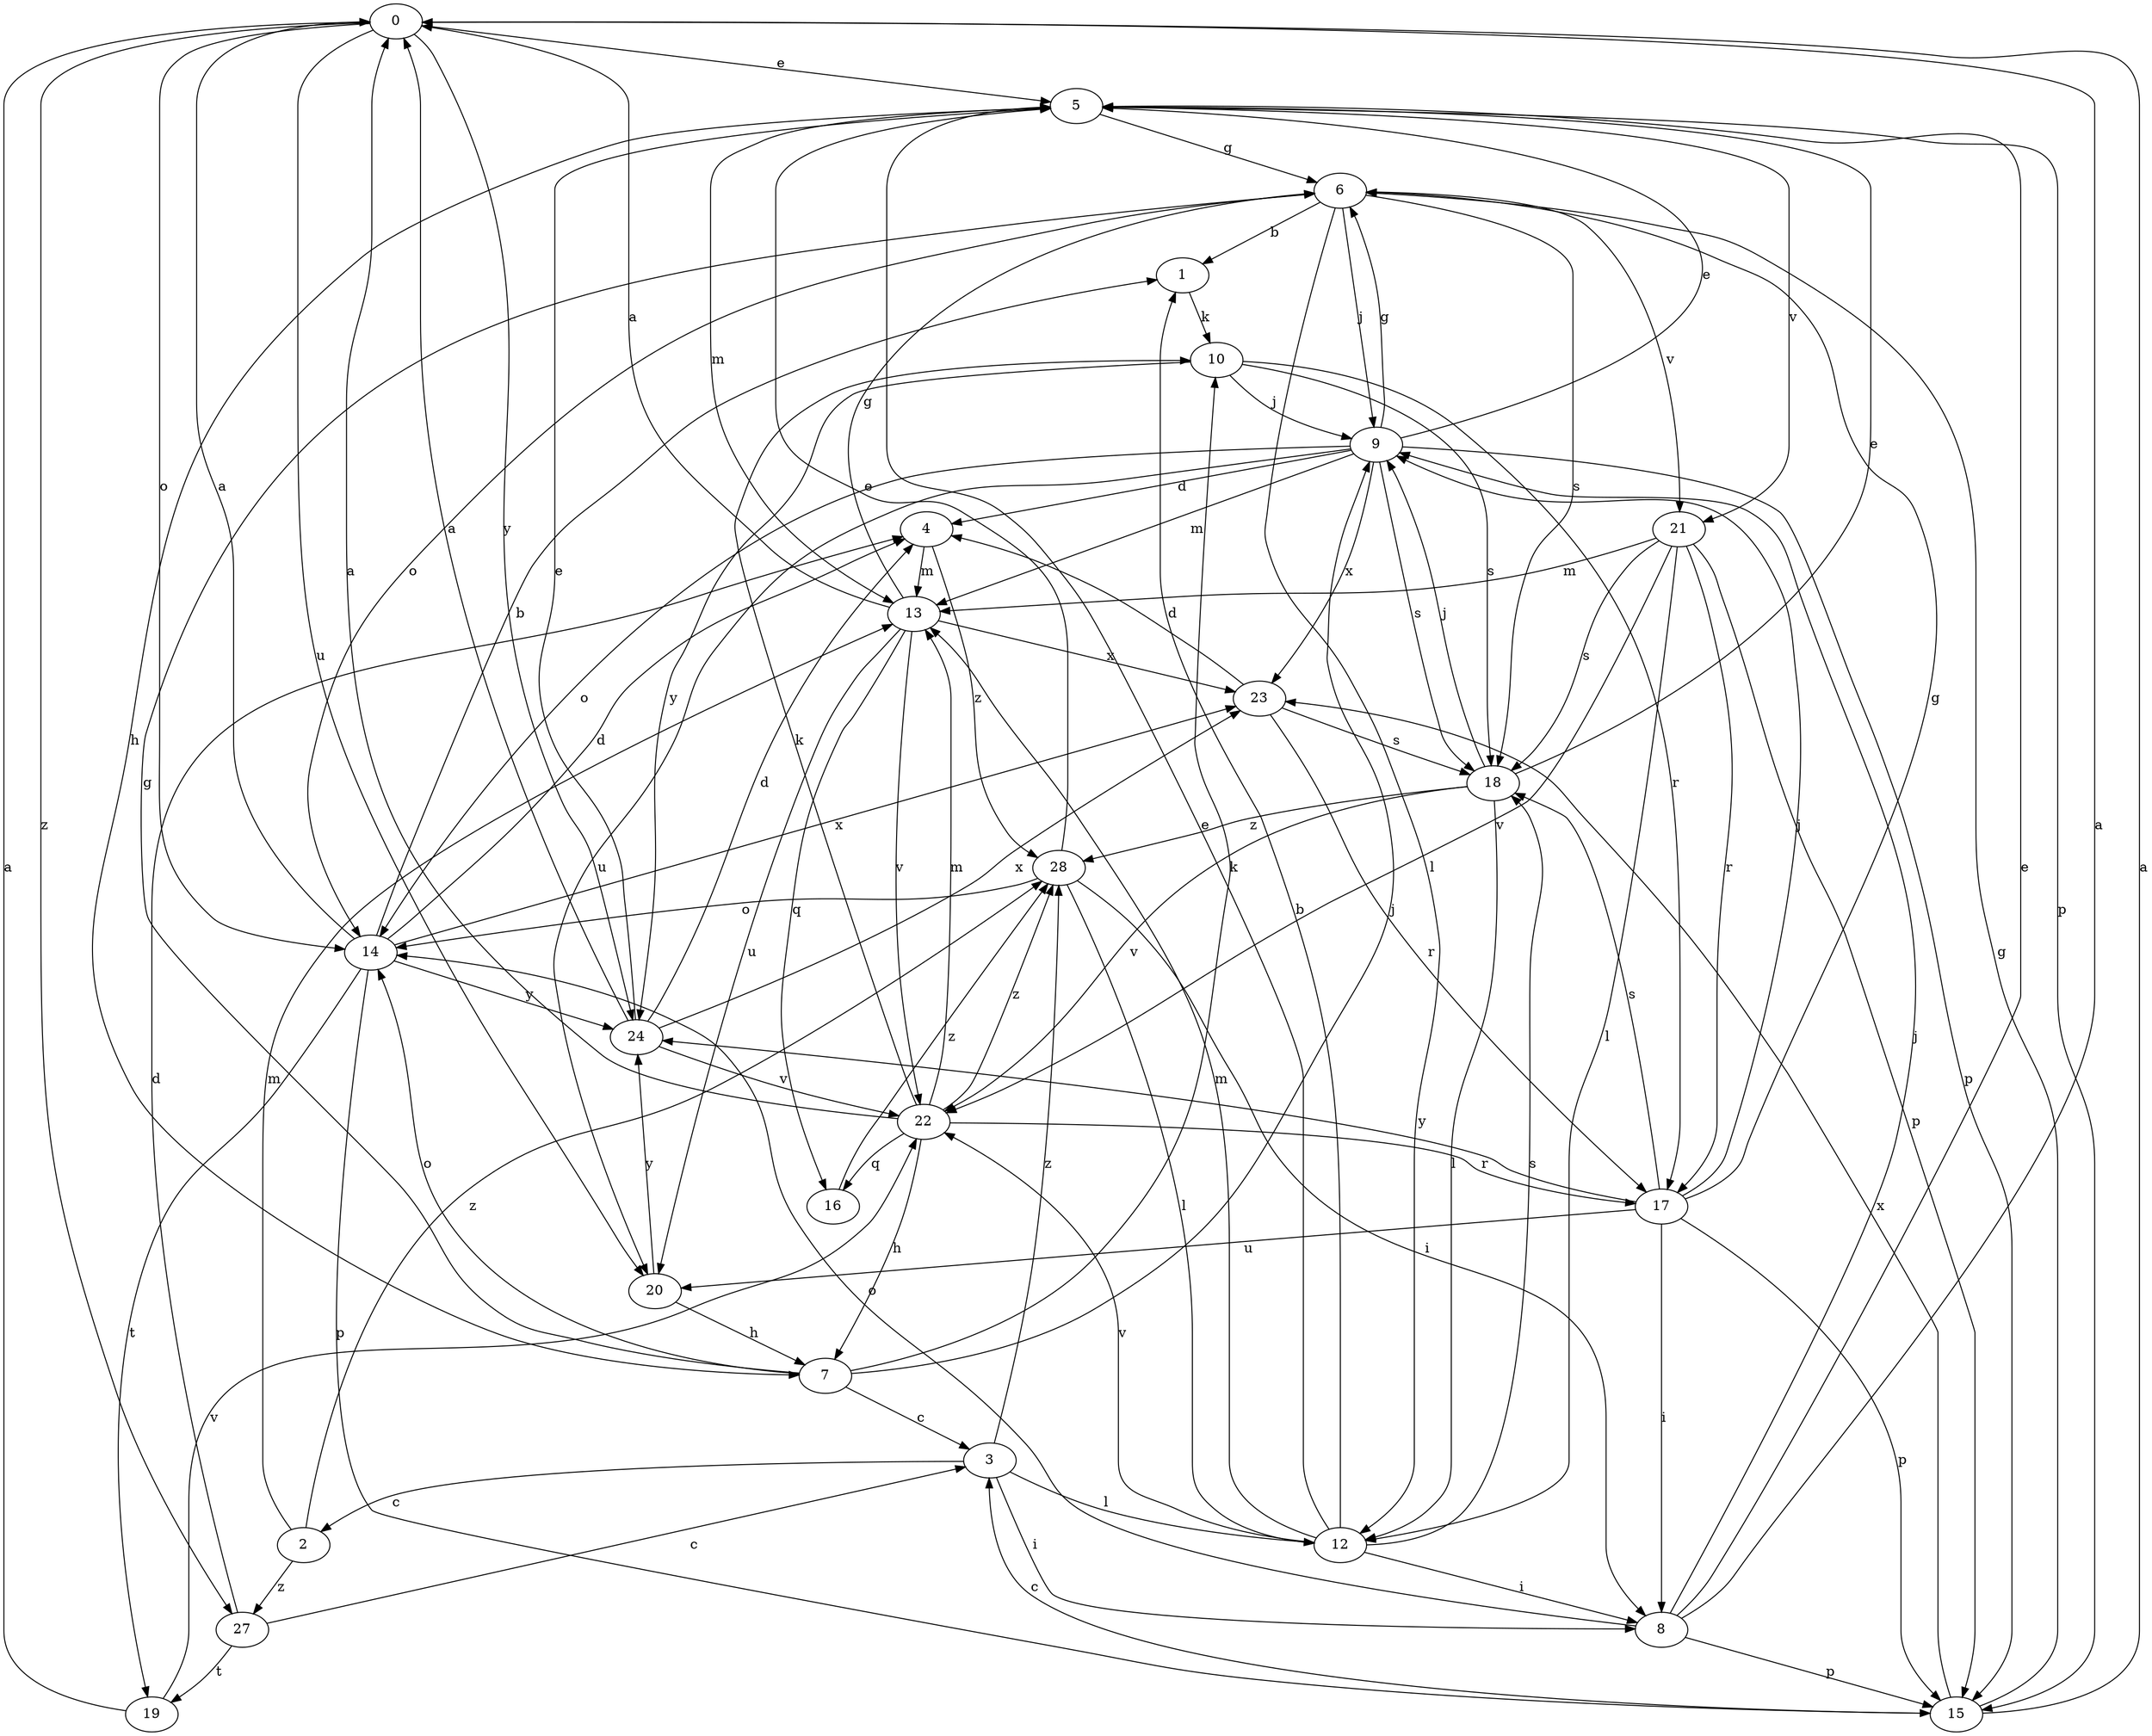 strict digraph  {
0;
1;
2;
3;
4;
5;
6;
7;
8;
9;
10;
12;
13;
14;
15;
16;
17;
18;
19;
20;
21;
22;
23;
24;
27;
28;
0 -> 5  [label=e];
0 -> 14  [label=o];
0 -> 20  [label=u];
0 -> 24  [label=y];
0 -> 27  [label=z];
1 -> 10  [label=k];
2 -> 13  [label=m];
2 -> 27  [label=z];
2 -> 28  [label=z];
3 -> 2  [label=c];
3 -> 8  [label=i];
3 -> 12  [label=l];
3 -> 28  [label=z];
4 -> 13  [label=m];
4 -> 28  [label=z];
5 -> 6  [label=g];
5 -> 7  [label=h];
5 -> 13  [label=m];
5 -> 15  [label=p];
5 -> 21  [label=v];
6 -> 1  [label=b];
6 -> 9  [label=j];
6 -> 12  [label=l];
6 -> 14  [label=o];
6 -> 18  [label=s];
6 -> 21  [label=v];
7 -> 3  [label=c];
7 -> 6  [label=g];
7 -> 9  [label=j];
7 -> 10  [label=k];
7 -> 14  [label=o];
8 -> 0  [label=a];
8 -> 5  [label=e];
8 -> 9  [label=j];
8 -> 14  [label=o];
8 -> 15  [label=p];
9 -> 4  [label=d];
9 -> 5  [label=e];
9 -> 6  [label=g];
9 -> 13  [label=m];
9 -> 14  [label=o];
9 -> 15  [label=p];
9 -> 18  [label=s];
9 -> 20  [label=u];
9 -> 23  [label=x];
10 -> 9  [label=j];
10 -> 17  [label=r];
10 -> 18  [label=s];
10 -> 24  [label=y];
12 -> 1  [label=b];
12 -> 5  [label=e];
12 -> 8  [label=i];
12 -> 13  [label=m];
12 -> 18  [label=s];
12 -> 22  [label=v];
13 -> 0  [label=a];
13 -> 6  [label=g];
13 -> 16  [label=q];
13 -> 20  [label=u];
13 -> 22  [label=v];
13 -> 23  [label=x];
14 -> 0  [label=a];
14 -> 1  [label=b];
14 -> 4  [label=d];
14 -> 15  [label=p];
14 -> 19  [label=t];
14 -> 23  [label=x];
14 -> 24  [label=y];
15 -> 0  [label=a];
15 -> 3  [label=c];
15 -> 6  [label=g];
15 -> 23  [label=x];
16 -> 28  [label=z];
17 -> 6  [label=g];
17 -> 8  [label=i];
17 -> 9  [label=j];
17 -> 15  [label=p];
17 -> 18  [label=s];
17 -> 20  [label=u];
17 -> 24  [label=y];
18 -> 5  [label=e];
18 -> 9  [label=j];
18 -> 12  [label=l];
18 -> 22  [label=v];
18 -> 28  [label=z];
19 -> 0  [label=a];
19 -> 22  [label=v];
20 -> 7  [label=h];
20 -> 24  [label=y];
21 -> 12  [label=l];
21 -> 13  [label=m];
21 -> 15  [label=p];
21 -> 17  [label=r];
21 -> 18  [label=s];
21 -> 22  [label=v];
22 -> 0  [label=a];
22 -> 7  [label=h];
22 -> 10  [label=k];
22 -> 13  [label=m];
22 -> 16  [label=q];
22 -> 17  [label=r];
22 -> 28  [label=z];
23 -> 4  [label=d];
23 -> 17  [label=r];
23 -> 18  [label=s];
24 -> 0  [label=a];
24 -> 4  [label=d];
24 -> 5  [label=e];
24 -> 22  [label=v];
24 -> 23  [label=x];
27 -> 3  [label=c];
27 -> 4  [label=d];
27 -> 19  [label=t];
28 -> 5  [label=e];
28 -> 8  [label=i];
28 -> 12  [label=l];
28 -> 14  [label=o];
}
